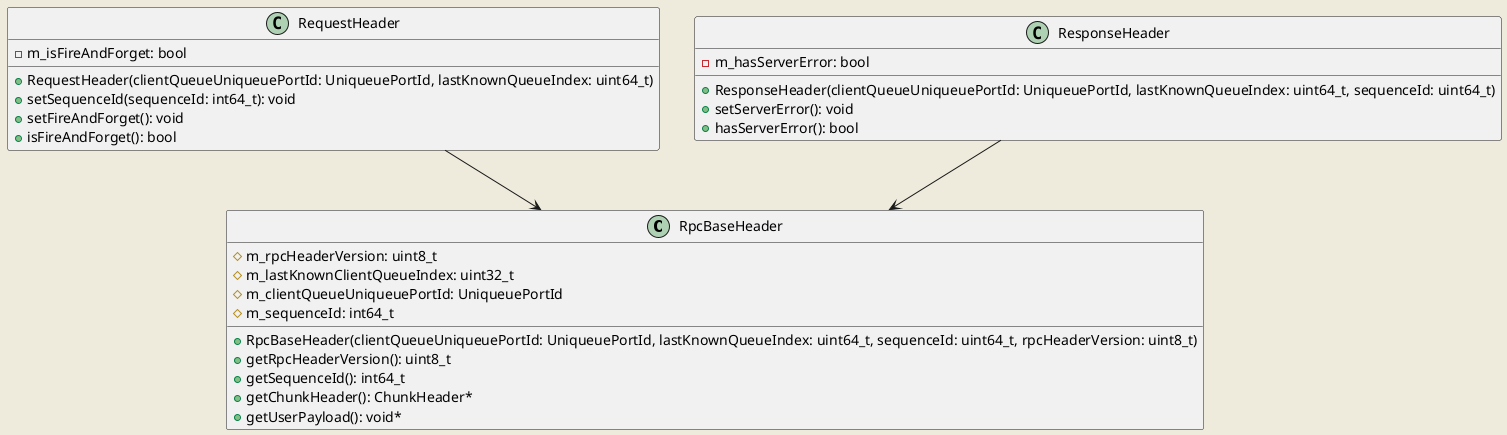 @startuml
skinparam backgroundColor #EEEBDC

class RpcBaseHeader {
  + RpcBaseHeader(clientQueueUniqueuePortId: UniqueuePortId, lastKnownQueueIndex: uint64_t, sequenceId: uint64_t, rpcHeaderVersion: uint8_t)
  + getRpcHeaderVersion(): uint8_t
  + getSequenceId(): int64_t
  + getChunkHeader(): ChunkHeader*
  + getUserPayload(): void*
  # m_rpcHeaderVersion: uint8_t
  # m_lastKnownClientQueueIndex: uint32_t
  # m_clientQueueUniqueuePortId: UniqueuePortId
  # m_sequenceId: int64_t
}

class RequestHeader {
  + RequestHeader(clientQueueUniqueuePortId: UniqueuePortId, lastKnownQueueIndex: uint64_t)
  + setSequenceId(sequenceId: int64_t): void
  + setFireAndForget(): void
  + isFireAndForget(): bool
  - m_isFireAndForget: bool
}

class ResponseHeader {
  + ResponseHeader(clientQueueUniqueuePortId: UniqueuePortId, lastKnownQueueIndex: uint64_t, sequenceId: uint64_t)
  + setServerError(): void
  + hasServerError(): bool
  - m_hasServerError: bool
}

RequestHeader --> RpcBaseHeader
ResponseHeader --> RpcBaseHeader

@enduml
